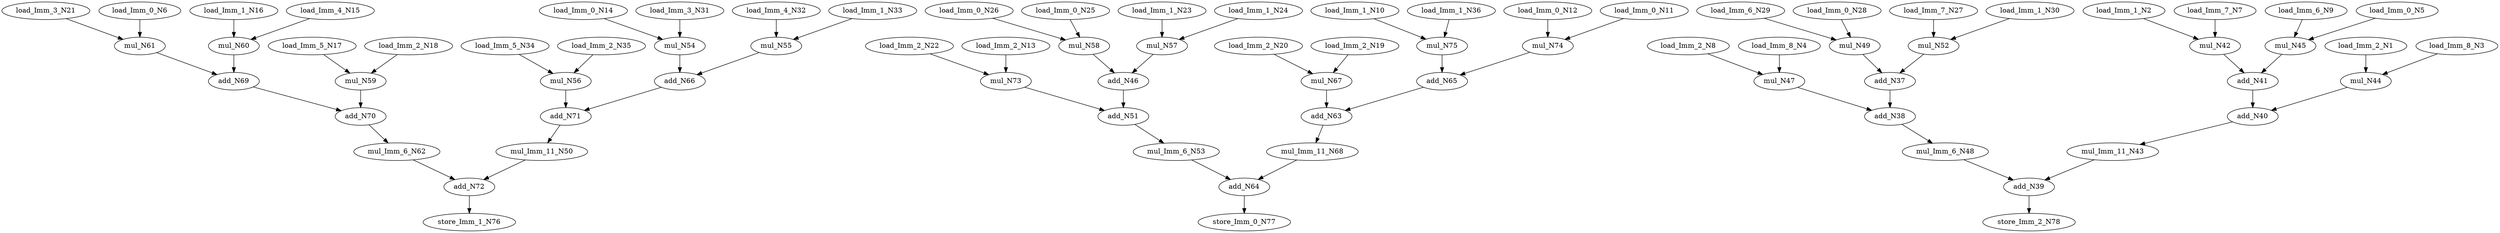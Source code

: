 digraph graphname {
N55 [color="black", label="mul_N55"];
N74 [color="black", label="mul_N74"];
N78 [color="black", label="store_Imm_2_N78"];
N70 [color="black", label="add_N70"];
N54 [color="black", label="mul_N54"];
N73 [color="black", label="mul_N73"];
N69 [color="black", label="add_N69"];
N58 [color="black", label="mul_N58"];
N68 [color="black", label="mul_Imm_11_N68"];
N49 [color="black", label="mul_N49"];
N48 [color="black", label="mul_Imm_6_N48"];
N65 [color="black", label="add_N65"];
N64 [color="black", label="add_N64"];
N63 [color="black", label="add_N63"];
N62 [color="black", label="mul_Imm_6_N62"];
N61 [color="black", label="mul_N61"];
N60 [color="black", label="mul_N60"];
N41 [color="black", label="add_N41"];
N40 [color="black", label="add_N40"];
N43 [color="black", label="mul_Imm_11_N43"];
N42 [color="black", label="mul_N42"];
N45 [color="black", label="mul_N45"];
N44 [color="black", label="mul_N44"];
N47 [color="black", label="mul_N47"];
N46 [color="black", label="add_N46"];
N29 [color="black", label="load_Imm_6_N29"];
N28 [color="black", label="load_Imm_0_N28"];
N59 [color="black", label="mul_N59"];
N23 [color="black", label="load_Imm_1_N23"];
N22 [color="black", label="load_Imm_2_N22"];
N21 [color="black", label="load_Imm_3_N21"];
N20 [color="black", label="load_Imm_2_N20"];
N27 [color="black", label="load_Imm_7_N27"];
N26 [color="black", label="load_Imm_0_N26"];
N25 [color="black", label="load_Imm_0_N25"];
N24 [color="black", label="load_Imm_1_N24"];
N67 [color="black", label="mul_N67"];
N75 [color="black", label="mul_N75"];
N66 [color="black", label="add_N66"];
N76 [color="black", label="store_Imm_1_N76"];
N8 [color="black", label="load_Imm_2_N8"];
N9 [color="black", label="load_Imm_6_N9"];
N77 [color="black", label="store_Imm_0_N77"];
N71 [color="black", label="add_N71"];
N1 [color="black", label="load_Imm_2_N1"];
N2 [color="black", label="load_Imm_1_N2"];
N3 [color="black", label="load_Imm_8_N3"];
N4 [color="black", label="load_Imm_8_N4"];
N5 [color="black", label="load_Imm_0_N5"];
N6 [color="black", label="load_Imm_0_N6"];
N7 [color="black", label="load_Imm_7_N7"];
N12 [color="black", label="load_Imm_0_N12"];
N13 [color="black", label="load_Imm_2_N13"];
N10 [color="black", label="load_Imm_1_N10"];
N11 [color="black", label="load_Imm_0_N11"];
N16 [color="black", label="load_Imm_1_N16"];
N17 [color="black", label="load_Imm_5_N17"];
N14 [color="black", label="load_Imm_0_N14"];
N15 [color="black", label="load_Imm_4_N15"];
N56 [color="black", label="mul_N56"];
N57 [color="black", label="mul_N57"];
N18 [color="black", label="load_Imm_2_N18"];
N19 [color="black", label="load_Imm_2_N19"];
N52 [color="black", label="mul_N52"];
N53 [color="black", label="mul_Imm_6_N53"];
N50 [color="black", label="mul_Imm_11_N50"];
N51 [color="black", label="add_N51"];
N38 [color="black", label="add_N38"];
N39 [color="black", label="add_N39"];
N72 [color="black", label="add_N72"];
N30 [color="black", label="load_Imm_1_N30"];
N31 [color="black", label="load_Imm_3_N31"];
N32 [color="black", label="load_Imm_4_N32"];
N33 [color="black", label="load_Imm_1_N33"];
N34 [color="black", label="load_Imm_5_N34"];
N35 [color="black", label="load_Imm_2_N35"];
N36 [color="black", label="load_Imm_1_N36"];
N37 [color="black", label="add_N37"];
N55 -> N66;
N74 -> N65;
N70 -> N62;
N54 -> N66;
N73 -> N51;
N69 -> N70;
N58 -> N46;
N68 -> N64;
N49 -> N37;
N48 -> N39;
N65 -> N63;
N64 -> N77;
N63 -> N68;
N62 -> N72;
N61 -> N69;
N60 -> N69;
N41 -> N40;
N40 -> N43;
N43 -> N39;
N42 -> N41;
N45 -> N41;
N44 -> N40;
N47 -> N38;
N46 -> N51;
N29 -> N49;
N28 -> N49;
N59 -> N70;
N23 -> N57;
N22 -> N73;
N21 -> N61;
N20 -> N67;
N27 -> N52;
N26 -> N58;
N25 -> N58;
N24 -> N57;
N67 -> N63;
N75 -> N65;
N66 -> N71;
N8 -> N47;
N9 -> N45;
N71 -> N50;
N1 -> N44;
N2 -> N42;
N3 -> N44;
N4 -> N47;
N5 -> N45;
N6 -> N61;
N7 -> N42;
N12 -> N74;
N13 -> N73;
N10 -> N75;
N11 -> N74;
N16 -> N60;
N17 -> N59;
N14 -> N54;
N15 -> N60;
N56 -> N71;
N57 -> N46;
N18 -> N59;
N19 -> N67;
N52 -> N37;
N53 -> N64;
N50 -> N72;
N51 -> N53;
N38 -> N48;
N39 -> N78;
N72 -> N76;
N30 -> N52;
N31 -> N54;
N32 -> N55;
N33 -> N55;
N34 -> N56;
N35 -> N56;
N36 -> N75;
N37 -> N38;
}
